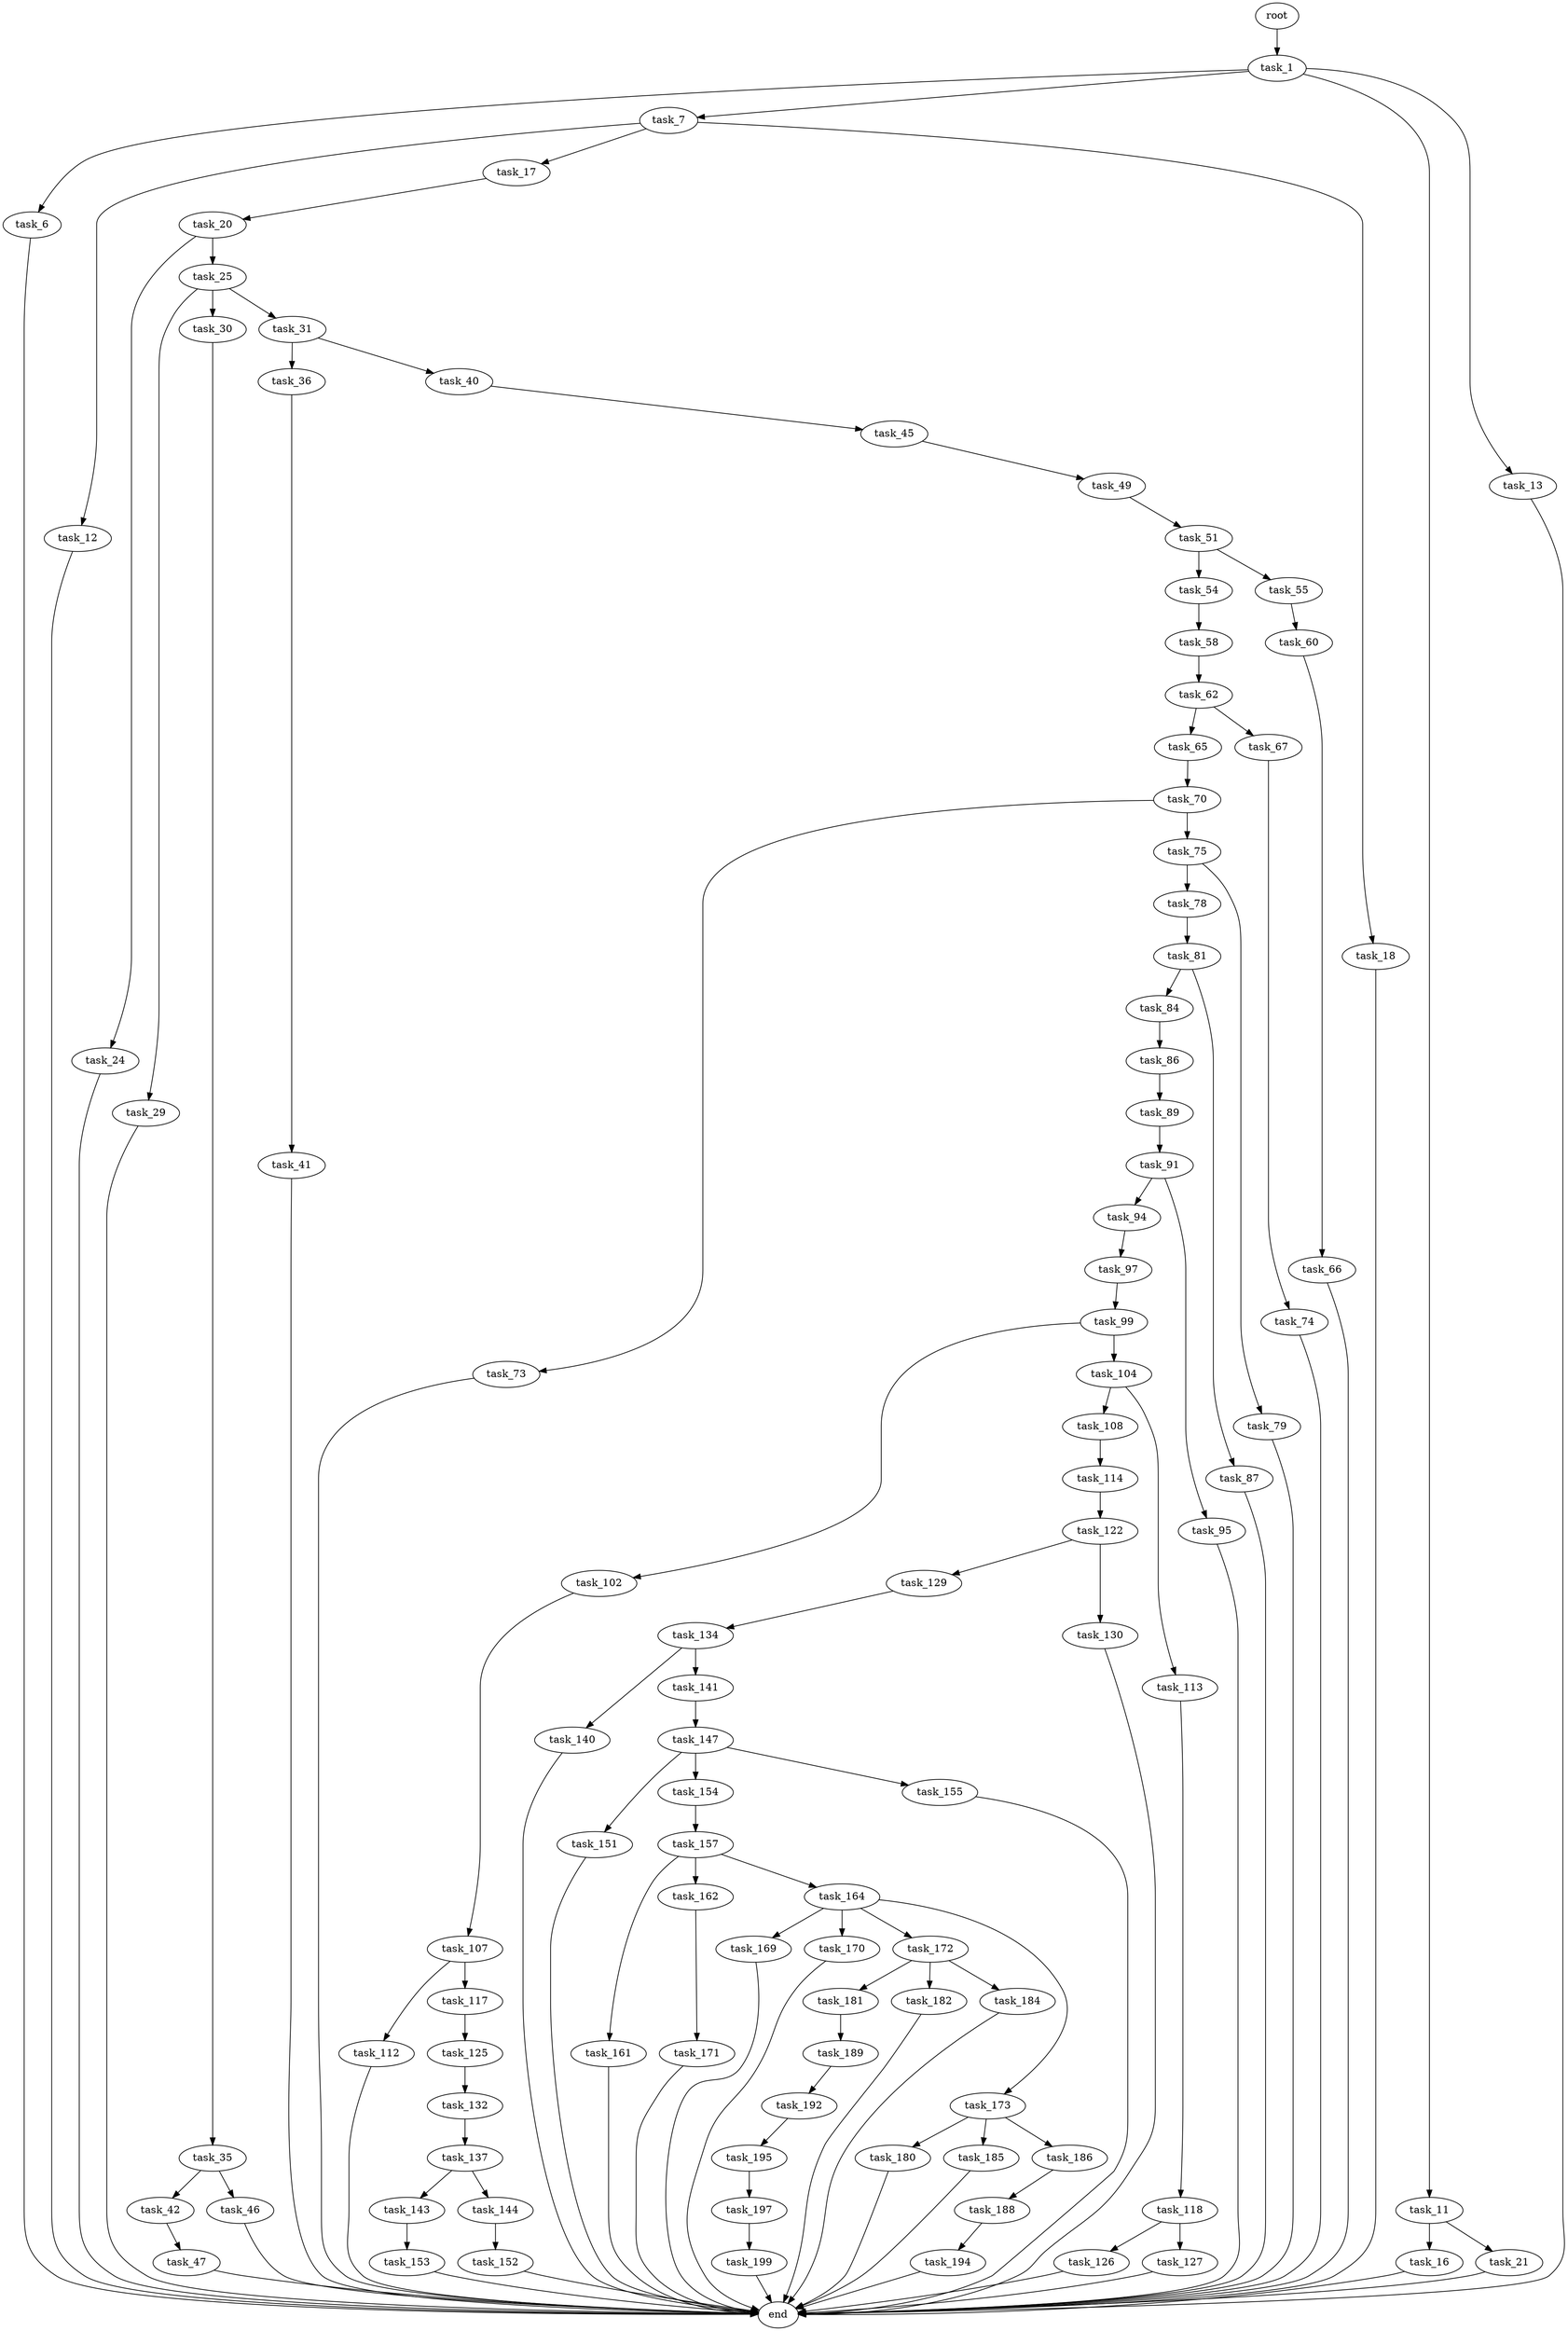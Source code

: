 digraph G {
  root [size="0.000000"];
  task_1 [size="51168536878.000000"];
  task_6 [size="68719476736.000000"];
  task_7 [size="90658978828.000000"];
  task_11 [size="168133283902.000000"];
  task_12 [size="101458573018.000000"];
  task_13 [size="650486207.000000"];
  task_16 [size="16079762705.000000"];
  task_17 [size="303714118143.000000"];
  task_18 [size="18523610438.000000"];
  task_20 [size="7423661385.000000"];
  task_21 [size="16102086530.000000"];
  task_24 [size="24667707106.000000"];
  task_25 [size="32452340567.000000"];
  task_29 [size="4535720590.000000"];
  task_30 [size="159597575257.000000"];
  task_31 [size="32940270518.000000"];
  task_35 [size="231928233984.000000"];
  task_36 [size="28253692849.000000"];
  task_40 [size="8589934592.000000"];
  task_41 [size="368293445632.000000"];
  task_42 [size="231928233984.000000"];
  task_45 [size="8589934592.000000"];
  task_46 [size="28991029248.000000"];
  task_47 [size="25140447075.000000"];
  task_49 [size="368293445632.000000"];
  task_51 [size="3614236415.000000"];
  task_54 [size="1073741824000.000000"];
  task_55 [size="33871056766.000000"];
  task_58 [size="549755813888.000000"];
  task_60 [size="24207245757.000000"];
  task_62 [size="63941374660.000000"];
  task_65 [size="1014477201562.000000"];
  task_66 [size="6865135824.000000"];
  task_67 [size="34187173831.000000"];
  task_70 [size="7148051963.000000"];
  task_73 [size="28991029248.000000"];
  task_74 [size="7100595375.000000"];
  task_75 [size="21356461226.000000"];
  task_78 [size="31114397694.000000"];
  task_79 [size="891729626899.000000"];
  task_81 [size="3222739635.000000"];
  task_84 [size="2664772992.000000"];
  task_86 [size="92597543384.000000"];
  task_87 [size="2410601751.000000"];
  task_89 [size="231928233984.000000"];
  task_91 [size="19887234893.000000"];
  task_94 [size="368293445632.000000"];
  task_95 [size="28991029248.000000"];
  task_97 [size="1049421787758.000000"];
  task_99 [size="42527000796.000000"];
  task_102 [size="8589934592.000000"];
  task_104 [size="8589934592.000000"];
  task_107 [size="549755813888.000000"];
  task_108 [size="2180789026.000000"];
  task_112 [size="125278706238.000000"];
  task_113 [size="2685723749.000000"];
  task_114 [size="70112349831.000000"];
  task_117 [size="2630684121.000000"];
  task_118 [size="874284757621.000000"];
  task_122 [size="358841333711.000000"];
  task_125 [size="368293445632.000000"];
  task_126 [size="782757789696.000000"];
  task_127 [size="68719476736.000000"];
  task_129 [size="888269481534.000000"];
  task_130 [size="782757789696.000000"];
  task_132 [size="328803546292.000000"];
  task_134 [size="3851977003.000000"];
  task_137 [size="1330811682.000000"];
  task_140 [size="134217728000.000000"];
  task_141 [size="231928233984.000000"];
  task_143 [size="166363403288.000000"];
  task_144 [size="915442506.000000"];
  task_147 [size="15068869723.000000"];
  task_151 [size="703685206.000000"];
  task_152 [size="368293445632.000000"];
  task_153 [size="28991029248.000000"];
  task_154 [size="368293445632.000000"];
  task_155 [size="662995859182.000000"];
  task_157 [size="15067599020.000000"];
  task_161 [size="235223626462.000000"];
  task_162 [size="5419937657.000000"];
  task_164 [size="573445730167.000000"];
  task_169 [size="17969549572.000000"];
  task_170 [size="111069733900.000000"];
  task_171 [size="68719476736.000000"];
  task_172 [size="872131349219.000000"];
  task_173 [size="1073741824000.000000"];
  task_180 [size="49105274654.000000"];
  task_181 [size="286171792299.000000"];
  task_182 [size="3665322075.000000"];
  task_184 [size="3797410413.000000"];
  task_185 [size="392936989411.000000"];
  task_186 [size="51683641258.000000"];
  task_188 [size="4004682546.000000"];
  task_189 [size="72965774209.000000"];
  task_192 [size="14914098587.000000"];
  task_194 [size="5468162940.000000"];
  task_195 [size="134217728000.000000"];
  task_197 [size="694749034158.000000"];
  task_199 [size="917032743.000000"];
  end [size="0.000000"];

  root -> task_1 [size="1.000000"];
  task_1 -> task_6 [size="838860800.000000"];
  task_1 -> task_7 [size="838860800.000000"];
  task_1 -> task_11 [size="838860800.000000"];
  task_1 -> task_13 [size="838860800.000000"];
  task_6 -> end [size="1.000000"];
  task_7 -> task_12 [size="75497472.000000"];
  task_7 -> task_17 [size="75497472.000000"];
  task_7 -> task_18 [size="75497472.000000"];
  task_11 -> task_16 [size="134217728.000000"];
  task_11 -> task_21 [size="134217728.000000"];
  task_12 -> end [size="1.000000"];
  task_13 -> end [size="1.000000"];
  task_16 -> end [size="1.000000"];
  task_17 -> task_20 [size="679477248.000000"];
  task_18 -> end [size="1.000000"];
  task_20 -> task_24 [size="301989888.000000"];
  task_20 -> task_25 [size="301989888.000000"];
  task_21 -> end [size="1.000000"];
  task_24 -> end [size="1.000000"];
  task_25 -> task_29 [size="33554432.000000"];
  task_25 -> task_30 [size="33554432.000000"];
  task_25 -> task_31 [size="33554432.000000"];
  task_29 -> end [size="1.000000"];
  task_30 -> task_35 [size="209715200.000000"];
  task_31 -> task_36 [size="838860800.000000"];
  task_31 -> task_40 [size="838860800.000000"];
  task_35 -> task_42 [size="301989888.000000"];
  task_35 -> task_46 [size="301989888.000000"];
  task_36 -> task_41 [size="75497472.000000"];
  task_40 -> task_45 [size="33554432.000000"];
  task_41 -> end [size="1.000000"];
  task_42 -> task_47 [size="301989888.000000"];
  task_45 -> task_49 [size="33554432.000000"];
  task_46 -> end [size="1.000000"];
  task_47 -> end [size="1.000000"];
  task_49 -> task_51 [size="411041792.000000"];
  task_51 -> task_54 [size="75497472.000000"];
  task_51 -> task_55 [size="75497472.000000"];
  task_54 -> task_58 [size="838860800.000000"];
  task_55 -> task_60 [size="679477248.000000"];
  task_58 -> task_62 [size="536870912.000000"];
  task_60 -> task_66 [size="411041792.000000"];
  task_62 -> task_65 [size="75497472.000000"];
  task_62 -> task_67 [size="75497472.000000"];
  task_65 -> task_70 [size="679477248.000000"];
  task_66 -> end [size="1.000000"];
  task_67 -> task_74 [size="536870912.000000"];
  task_70 -> task_73 [size="134217728.000000"];
  task_70 -> task_75 [size="134217728.000000"];
  task_73 -> end [size="1.000000"];
  task_74 -> end [size="1.000000"];
  task_75 -> task_78 [size="536870912.000000"];
  task_75 -> task_79 [size="536870912.000000"];
  task_78 -> task_81 [size="33554432.000000"];
  task_79 -> end [size="1.000000"];
  task_81 -> task_84 [size="75497472.000000"];
  task_81 -> task_87 [size="75497472.000000"];
  task_84 -> task_86 [size="301989888.000000"];
  task_86 -> task_89 [size="411041792.000000"];
  task_87 -> end [size="1.000000"];
  task_89 -> task_91 [size="301989888.000000"];
  task_91 -> task_94 [size="33554432.000000"];
  task_91 -> task_95 [size="33554432.000000"];
  task_94 -> task_97 [size="411041792.000000"];
  task_95 -> end [size="1.000000"];
  task_97 -> task_99 [size="679477248.000000"];
  task_99 -> task_102 [size="838860800.000000"];
  task_99 -> task_104 [size="838860800.000000"];
  task_102 -> task_107 [size="33554432.000000"];
  task_104 -> task_108 [size="33554432.000000"];
  task_104 -> task_113 [size="33554432.000000"];
  task_107 -> task_112 [size="536870912.000000"];
  task_107 -> task_117 [size="536870912.000000"];
  task_108 -> task_114 [size="75497472.000000"];
  task_112 -> end [size="1.000000"];
  task_113 -> task_118 [size="301989888.000000"];
  task_114 -> task_122 [size="209715200.000000"];
  task_117 -> task_125 [size="75497472.000000"];
  task_118 -> task_126 [size="536870912.000000"];
  task_118 -> task_127 [size="536870912.000000"];
  task_122 -> task_129 [size="411041792.000000"];
  task_122 -> task_130 [size="411041792.000000"];
  task_125 -> task_132 [size="411041792.000000"];
  task_126 -> end [size="1.000000"];
  task_127 -> end [size="1.000000"];
  task_129 -> task_134 [size="679477248.000000"];
  task_130 -> end [size="1.000000"];
  task_132 -> task_137 [size="301989888.000000"];
  task_134 -> task_140 [size="75497472.000000"];
  task_134 -> task_141 [size="75497472.000000"];
  task_137 -> task_143 [size="134217728.000000"];
  task_137 -> task_144 [size="134217728.000000"];
  task_140 -> end [size="1.000000"];
  task_141 -> task_147 [size="301989888.000000"];
  task_143 -> task_153 [size="209715200.000000"];
  task_144 -> task_152 [size="33554432.000000"];
  task_147 -> task_151 [size="301989888.000000"];
  task_147 -> task_154 [size="301989888.000000"];
  task_147 -> task_155 [size="301989888.000000"];
  task_151 -> end [size="1.000000"];
  task_152 -> end [size="1.000000"];
  task_153 -> end [size="1.000000"];
  task_154 -> task_157 [size="411041792.000000"];
  task_155 -> end [size="1.000000"];
  task_157 -> task_161 [size="301989888.000000"];
  task_157 -> task_162 [size="301989888.000000"];
  task_157 -> task_164 [size="301989888.000000"];
  task_161 -> end [size="1.000000"];
  task_162 -> task_171 [size="134217728.000000"];
  task_164 -> task_169 [size="411041792.000000"];
  task_164 -> task_170 [size="411041792.000000"];
  task_164 -> task_172 [size="411041792.000000"];
  task_164 -> task_173 [size="411041792.000000"];
  task_169 -> end [size="1.000000"];
  task_170 -> end [size="1.000000"];
  task_171 -> end [size="1.000000"];
  task_172 -> task_181 [size="536870912.000000"];
  task_172 -> task_182 [size="536870912.000000"];
  task_172 -> task_184 [size="536870912.000000"];
  task_173 -> task_180 [size="838860800.000000"];
  task_173 -> task_185 [size="838860800.000000"];
  task_173 -> task_186 [size="838860800.000000"];
  task_180 -> end [size="1.000000"];
  task_181 -> task_189 [size="679477248.000000"];
  task_182 -> end [size="1.000000"];
  task_184 -> end [size="1.000000"];
  task_185 -> end [size="1.000000"];
  task_186 -> task_188 [size="75497472.000000"];
  task_188 -> task_194 [size="134217728.000000"];
  task_189 -> task_192 [size="75497472.000000"];
  task_192 -> task_195 [size="411041792.000000"];
  task_194 -> end [size="1.000000"];
  task_195 -> task_197 [size="209715200.000000"];
  task_197 -> task_199 [size="536870912.000000"];
  task_199 -> end [size="1.000000"];
}
